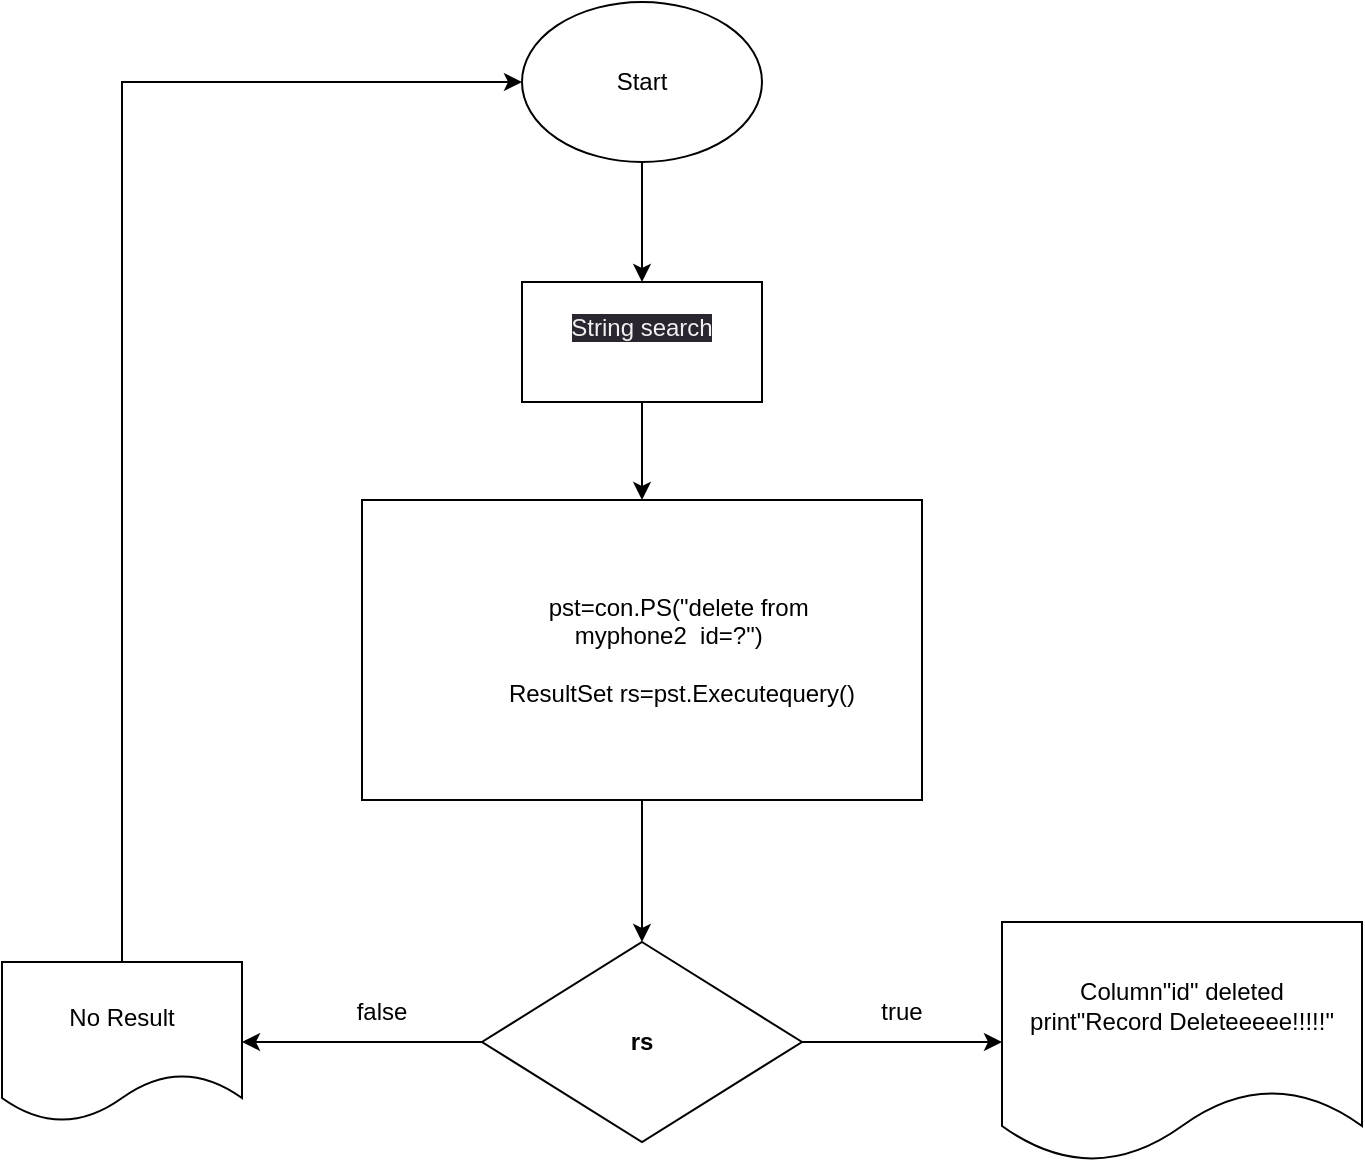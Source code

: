 <mxfile version="21.4.0" type="github">
  <diagram id="wHqU7xgthoA4xyokHWvZ" name="Trang-1">
    <mxGraphModel dx="1050" dy="515" grid="1" gridSize="10" guides="1" tooltips="1" connect="1" arrows="1" fold="1" page="1" pageScale="1" pageWidth="827" pageHeight="1169" math="0" shadow="0">
      <root>
        <mxCell id="0" />
        <mxCell id="1" parent="0" />
        <mxCell id="oTQfq-08RJL-lzbBRmqH-9" value="" style="edgeStyle=orthogonalEdgeStyle;rounded=0;orthogonalLoop=1;jettySize=auto;html=1;entryX=0.5;entryY=0;entryDx=0;entryDy=0;" parent="1" source="oTQfq-08RJL-lzbBRmqH-1" target="ymIQN8UNX6B40_F-37fg-1" edge="1">
          <mxGeometry relative="1" as="geometry">
            <mxPoint x="400" y="170" as="targetPoint" />
          </mxGeometry>
        </mxCell>
        <mxCell id="oTQfq-08RJL-lzbBRmqH-1" value="Start" style="ellipse;whiteSpace=wrap;html=1;" parent="1" vertex="1">
          <mxGeometry x="340" y="30" width="120" height="80" as="geometry" />
        </mxCell>
        <mxCell id="oTQfq-08RJL-lzbBRmqH-10" value="" style="edgeStyle=orthogonalEdgeStyle;rounded=0;orthogonalLoop=1;jettySize=auto;html=1;exitX=0.5;exitY=1;exitDx=0;exitDy=0;" parent="1" source="ymIQN8UNX6B40_F-37fg-1" target="oTQfq-08RJL-lzbBRmqH-4" edge="1">
          <mxGeometry relative="1" as="geometry">
            <mxPoint x="400" y="240" as="sourcePoint" />
          </mxGeometry>
        </mxCell>
        <mxCell id="oTQfq-08RJL-lzbBRmqH-11" value="" style="edgeStyle=orthogonalEdgeStyle;rounded=0;orthogonalLoop=1;jettySize=auto;html=1;" parent="1" source="oTQfq-08RJL-lzbBRmqH-4" target="oTQfq-08RJL-lzbBRmqH-5" edge="1">
          <mxGeometry relative="1" as="geometry" />
        </mxCell>
        <mxCell id="oTQfq-08RJL-lzbBRmqH-4" value="&lt;span style=&quot;text-align: left;&quot;&gt;&amp;nbsp; &amp;nbsp; &amp;nbsp; &amp;nbsp; &amp;nbsp; &amp;nbsp;pst=con.PS(&quot;delete from&lt;/span&gt;&lt;br style=&quot;text-align: left;&quot;&gt;&lt;span style=&quot;text-align: left;&quot;&gt;&amp;nbsp; &amp;nbsp; &amp;nbsp; &amp;nbsp; myphone2&amp;nbsp; id=?&quot;)&lt;/span&gt;&lt;br style=&quot;text-align: left;&quot;&gt;&lt;span style=&quot;text-align: left;&quot;&gt;&amp;nbsp; &amp;nbsp; &amp;nbsp; &amp;nbsp; &amp;nbsp;&amp;nbsp;&lt;/span&gt;&lt;br style=&quot;text-align: left;&quot;&gt;&lt;span style=&quot;text-align: left;&quot;&gt;&amp;nbsp; &amp;nbsp; &amp;nbsp; &amp;nbsp; &amp;nbsp; &amp;nbsp; ResultSet rs=pst.Executequery()&lt;/span&gt;" style="rounded=0;whiteSpace=wrap;html=1;" parent="1" vertex="1">
          <mxGeometry x="260" y="279" width="280" height="150" as="geometry" />
        </mxCell>
        <mxCell id="oTQfq-08RJL-lzbBRmqH-12" value="" style="edgeStyle=orthogonalEdgeStyle;rounded=0;orthogonalLoop=1;jettySize=auto;html=1;" parent="1" source="oTQfq-08RJL-lzbBRmqH-5" target="oTQfq-08RJL-lzbBRmqH-8" edge="1">
          <mxGeometry relative="1" as="geometry" />
        </mxCell>
        <mxCell id="oTQfq-08RJL-lzbBRmqH-13" value="" style="edgeStyle=orthogonalEdgeStyle;rounded=0;orthogonalLoop=1;jettySize=auto;html=1;" parent="1" source="oTQfq-08RJL-lzbBRmqH-5" target="oTQfq-08RJL-lzbBRmqH-7" edge="1">
          <mxGeometry relative="1" as="geometry" />
        </mxCell>
        <mxCell id="oTQfq-08RJL-lzbBRmqH-5" value="&lt;b&gt;rs&lt;/b&gt;" style="rhombus;whiteSpace=wrap;html=1;" parent="1" vertex="1">
          <mxGeometry x="320" y="500" width="160" height="100" as="geometry" />
        </mxCell>
        <mxCell id="oTQfq-08RJL-lzbBRmqH-7" value="Column&quot;id&quot; deleted&lt;br&gt;print&quot;Record Deleteeeee!!!!!&quot;" style="shape=document;whiteSpace=wrap;html=1;boundedLbl=1;" parent="1" vertex="1">
          <mxGeometry x="580" y="490" width="180" height="120" as="geometry" />
        </mxCell>
        <mxCell id="oTQfq-08RJL-lzbBRmqH-8" value="No Result" style="shape=document;whiteSpace=wrap;html=1;boundedLbl=1;" parent="1" vertex="1">
          <mxGeometry x="80" y="510" width="120" height="80" as="geometry" />
        </mxCell>
        <mxCell id="oTQfq-08RJL-lzbBRmqH-14" value="true" style="text;html=1;strokeColor=none;fillColor=none;align=center;verticalAlign=middle;whiteSpace=wrap;rounded=0;" parent="1" vertex="1">
          <mxGeometry x="500" y="520" width="60" height="30" as="geometry" />
        </mxCell>
        <mxCell id="oTQfq-08RJL-lzbBRmqH-15" value="false" style="text;html=1;strokeColor=none;fillColor=none;align=center;verticalAlign=middle;whiteSpace=wrap;rounded=0;" parent="1" vertex="1">
          <mxGeometry x="240" y="520" width="60" height="30" as="geometry" />
        </mxCell>
        <mxCell id="oTQfq-08RJL-lzbBRmqH-16" value="" style="endArrow=classic;html=1;rounded=0;exitX=0.5;exitY=0;exitDx=0;exitDy=0;entryX=0;entryY=0.5;entryDx=0;entryDy=0;" parent="1" source="oTQfq-08RJL-lzbBRmqH-8" target="oTQfq-08RJL-lzbBRmqH-1" edge="1">
          <mxGeometry width="50" height="50" relative="1" as="geometry">
            <mxPoint x="140" y="500" as="sourcePoint" />
            <mxPoint x="140" y="60" as="targetPoint" />
            <Array as="points">
              <mxPoint x="140" y="70" />
            </Array>
          </mxGeometry>
        </mxCell>
        <mxCell id="ymIQN8UNX6B40_F-37fg-1" value="&#xa;&lt;span style=&quot;color: rgb(240, 240, 240); font-family: Helvetica; font-size: 12px; font-style: normal; font-variant-ligatures: normal; font-variant-caps: normal; font-weight: 400; letter-spacing: normal; orphans: 2; text-align: center; text-indent: 0px; text-transform: none; widows: 2; word-spacing: 0px; -webkit-text-stroke-width: 0px; background-color: rgb(42, 37, 47); text-decoration-thickness: initial; text-decoration-style: initial; text-decoration-color: initial; float: none; display: inline !important;&quot;&gt;String search&lt;/span&gt;&#xa;&#xa;" style="rounded=0;whiteSpace=wrap;html=1;" vertex="1" parent="1">
          <mxGeometry x="340" y="170" width="120" height="60" as="geometry" />
        </mxCell>
      </root>
    </mxGraphModel>
  </diagram>
</mxfile>
